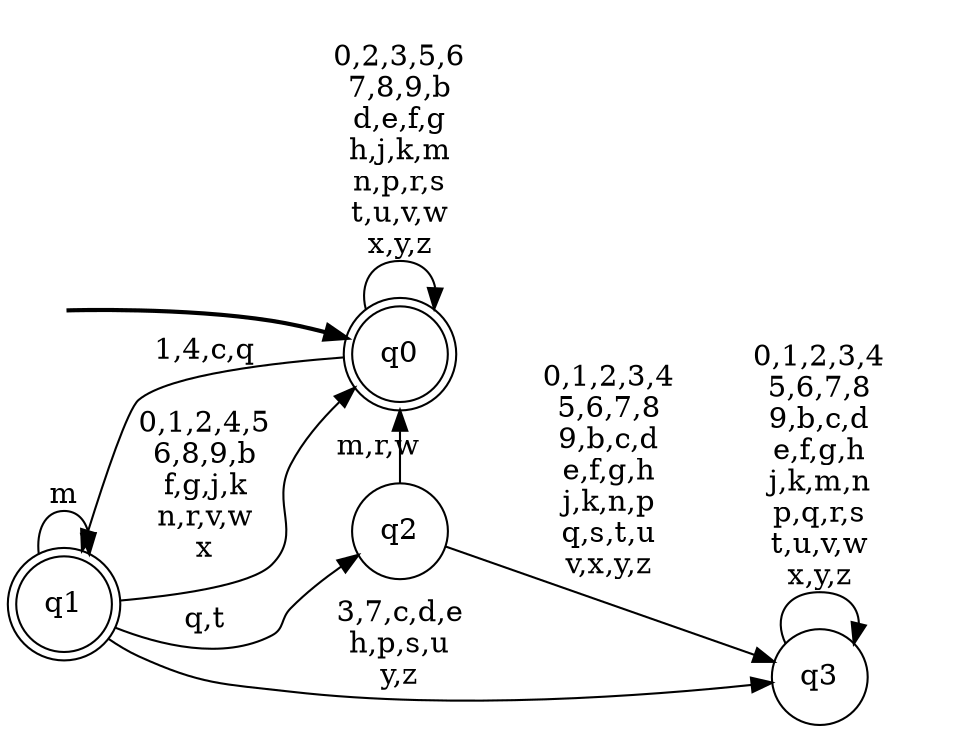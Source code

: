 digraph BlueStar {
__start0 [style = invis, shape = none, label = "", width = 0, height = 0];

rankdir=LR;
size="8,5";

s0 [style="rounded,filled", color="black", fillcolor="white" shape="doublecircle", label="q0"];
s1 [style="rounded,filled", color="black", fillcolor="white" shape="doublecircle", label="q1"];
s2 [style="filled", color="black", fillcolor="white" shape="circle", label="q2"];
s3 [style="filled", color="black", fillcolor="white" shape="circle", label="q3"];
subgraph cluster_main { 
	graph [pad=".75", ranksep="0.15", nodesep="0.15"];
	 style=invis; 
	__start0 -> s0 [penwidth=2];
}
s0 -> s0 [label="0,2,3,5,6\n7,8,9,b\nd,e,f,g\nh,j,k,m\nn,p,r,s\nt,u,v,w\nx,y,z"];
s0 -> s1 [label="1,4,c,q"];
s1 -> s0 [label="0,1,2,4,5\n6,8,9,b\nf,g,j,k\nn,r,v,w\nx"];
s1 -> s1 [label="m"];
s1 -> s2 [label="q,t"];
s1 -> s3 [label="3,7,c,d,e\nh,p,s,u\ny,z"];
s2 -> s0 [label="m,r,w"];
s2 -> s3 [label="0,1,2,3,4\n5,6,7,8\n9,b,c,d\ne,f,g,h\nj,k,n,p\nq,s,t,u\nv,x,y,z"];
s3 -> s3 [label="0,1,2,3,4\n5,6,7,8\n9,b,c,d\ne,f,g,h\nj,k,m,n\np,q,r,s\nt,u,v,w\nx,y,z"];

}